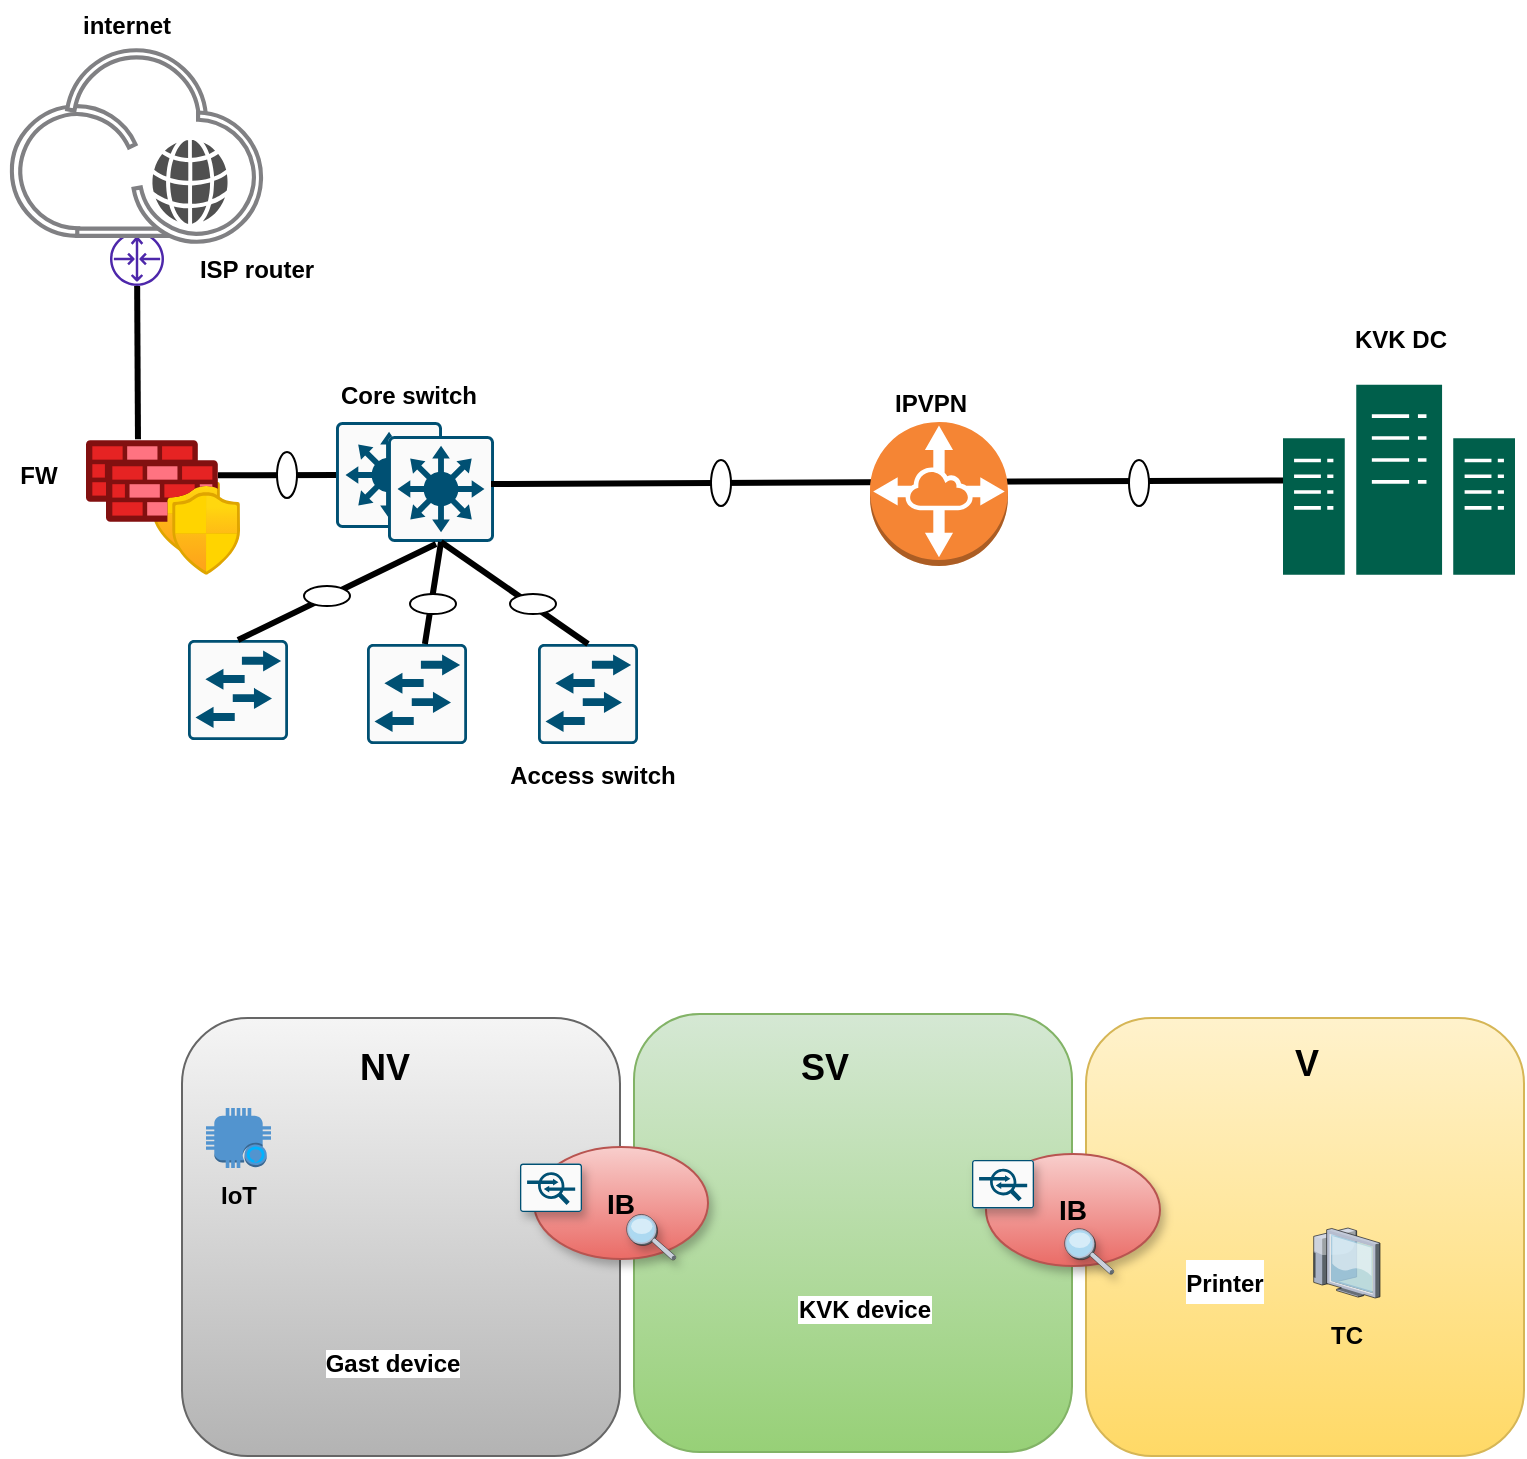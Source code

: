 <mxfile version="20.2.6" type="github">
  <diagram id="vSdHNL2ee3mHXXqhylAA" name="Pagina-1">
    <mxGraphModel dx="1185" dy="635" grid="0" gridSize="10" guides="1" tooltips="1" connect="1" arrows="1" fold="1" page="1" pageScale="1" pageWidth="1169" pageHeight="827" math="0" shadow="0">
      <root>
        <mxCell id="0" />
        <mxCell id="1" parent="0" />
        <mxCell id="oc_cEnde7iCadlcre4xy-1" value="" style="aspect=fixed;html=1;points=[];align=center;image;fontSize=12;image=img/lib/azure2/networking/Azure_Firewall_Manager.svg;" parent="1" vertex="1">
          <mxGeometry x="290" y="273" width="67" height="57.43" as="geometry" />
        </mxCell>
        <mxCell id="oc_cEnde7iCadlcre4xy-2" value="" style="whiteSpace=wrap;html=1;aspect=fixed;fillColor=#f5f5f5;strokeColor=#666666;gradientColor=#b3b3b3;rounded=1;glass=0;shadow=0;sketch=0;" parent="1" vertex="1">
          <mxGeometry x="338" y="562" width="219" height="219" as="geometry" />
        </mxCell>
        <mxCell id="oc_cEnde7iCadlcre4xy-3" value="" style="whiteSpace=wrap;html=1;aspect=fixed;fillColor=#d5e8d4;strokeColor=#82b366;rounded=1;gradientColor=#97d077;" parent="1" vertex="1">
          <mxGeometry x="564" y="560" width="219" height="219" as="geometry" />
        </mxCell>
        <mxCell id="oc_cEnde7iCadlcre4xy-4" value="" style="whiteSpace=wrap;html=1;aspect=fixed;fillColor=#fff2cc;strokeColor=#d6b656;gradientColor=#ffd966;rounded=1;" parent="1" vertex="1">
          <mxGeometry x="790" y="562" width="219" height="219" as="geometry" />
        </mxCell>
        <mxCell id="oc_cEnde7iCadlcre4xy-7" value="" style="endArrow=none;html=1;rounded=0;strokeWidth=3;exitX=0.388;exitY=-0.006;exitDx=0;exitDy=0;exitPerimeter=0;" parent="1" source="oc_cEnde7iCadlcre4xy-1" target="GjlSR99xRuoHpvjvioK_-4" edge="1">
          <mxGeometry width="50" height="50" relative="1" as="geometry">
            <mxPoint x="318" y="169" as="sourcePoint" />
            <mxPoint x="611" y="64.15" as="targetPoint" />
          </mxGeometry>
        </mxCell>
        <mxCell id="oc_cEnde7iCadlcre4xy-8" value="" style="endArrow=none;html=1;rounded=0;strokeWidth=3;entryX=0.985;entryY=0.307;entryDx=0;entryDy=0;entryPerimeter=0;startArrow=none;" parent="1" source="GjlSR99xRuoHpvjvioK_-5" target="oc_cEnde7iCadlcre4xy-1" edge="1">
          <mxGeometry width="50" height="50" relative="1" as="geometry">
            <mxPoint x="654.009" y="162.095" as="sourcePoint" />
            <mxPoint x="634" y="81" as="targetPoint" />
          </mxGeometry>
        </mxCell>
        <mxCell id="oc_cEnde7iCadlcre4xy-10" value="&lt;b&gt;Gast device&lt;/b&gt;" style="shape=image;html=1;verticalAlign=top;verticalLabelPosition=bottom;labelBackgroundColor=#ffffff;imageAspect=0;aspect=fixed;image=https://cdn4.iconfinder.com/data/icons/essentials-74/24/026_-_Wireless-128.png;rounded=1;shadow=0;glass=0;sketch=0;gradientColor=none;" parent="1" vertex="1">
          <mxGeometry x="427" y="690.21" width="31" height="31" as="geometry" />
        </mxCell>
        <mxCell id="oc_cEnde7iCadlcre4xy-12" value="&lt;font style=&quot;font-size: 18px;&quot;&gt;&lt;b&gt;NV&lt;/b&gt;&lt;/font&gt;" style="text;html=1;resizable=0;autosize=1;align=center;verticalAlign=middle;points=[];fillColor=none;strokeColor=none;rounded=0;shadow=0;glass=0;sketch=0;" parent="1" vertex="1">
          <mxGeometry x="417" y="570" width="43" height="34" as="geometry" />
        </mxCell>
        <mxCell id="oc_cEnde7iCadlcre4xy-13" value="&lt;font style=&quot;font-size: 18px;&quot;&gt;&lt;b&gt;SV&lt;/b&gt;&lt;/font&gt;" style="text;html=1;resizable=0;autosize=1;align=center;verticalAlign=middle;points=[];fillColor=none;strokeColor=none;rounded=0;shadow=0;glass=0;sketch=0;" parent="1" vertex="1">
          <mxGeometry x="638" y="570" width="42" height="34" as="geometry" />
        </mxCell>
        <mxCell id="oc_cEnde7iCadlcre4xy-14" value="&lt;font style=&quot;font-size: 18px;&quot;&gt;&lt;b&gt;V&lt;/b&gt;&lt;/font&gt;" style="text;html=1;resizable=0;autosize=1;align=center;verticalAlign=middle;points=[];fillColor=none;strokeColor=none;rounded=0;shadow=0;glass=0;sketch=0;" parent="1" vertex="1">
          <mxGeometry x="884.5" y="568" width="30" height="34" as="geometry" />
        </mxCell>
        <mxCell id="oc_cEnde7iCadlcre4xy-15" value="&lt;font style=&quot;font-size: 12px;&quot;&gt;&lt;b&gt;TC&lt;/b&gt;&lt;/font&gt;" style="verticalLabelPosition=bottom;sketch=0;aspect=fixed;html=1;verticalAlign=top;strokeColor=none;align=center;outlineConnect=0;shape=mxgraph.citrix.thin_client;rounded=1;shadow=0;glass=0;fontSize=18;gradientColor=none;" parent="1" vertex="1">
          <mxGeometry x="902" y="667" width="35" height="35" as="geometry" />
        </mxCell>
        <mxCell id="oc_cEnde7iCadlcre4xy-17" value="&lt;font style=&quot;font-size: 12px;&quot;&gt;&lt;b&gt;Printer&lt;/b&gt;&lt;/font&gt;" style="shape=image;html=1;verticalAlign=top;verticalLabelPosition=bottom;labelBackgroundColor=#ffffff;imageAspect=0;aspect=fixed;image=https://cdn4.iconfinder.com/data/icons/Primo_Icons/PNG/128x128/print.png;rounded=1;shadow=0;glass=0;sketch=0;fontSize=18;gradientColor=none;" parent="1" vertex="1">
          <mxGeometry x="837" y="633" width="43" height="43" as="geometry" />
        </mxCell>
        <mxCell id="oc_cEnde7iCadlcre4xy-18" value="&lt;b&gt;&lt;font style=&quot;font-size: 14px;&quot;&gt;IB&lt;/font&gt;&lt;/b&gt;" style="ellipse;whiteSpace=wrap;html=1;rounded=1;shadow=1;glass=0;sketch=0;fontSize=12;gradientColor=#ea6b66;fillColor=#f8cecc;strokeColor=#b85450;" parent="1" vertex="1">
          <mxGeometry x="514" y="626.5" width="87" height="56" as="geometry" />
        </mxCell>
        <mxCell id="oc_cEnde7iCadlcre4xy-20" value="&lt;b&gt;&lt;font style=&quot;font-size: 14px;&quot;&gt;IB&lt;/font&gt;&lt;/b&gt;" style="ellipse;whiteSpace=wrap;html=1;rounded=1;shadow=1;glass=0;sketch=0;fontSize=12;gradientColor=#ea6b66;fillColor=#f8cecc;strokeColor=#b85450;" parent="1" vertex="1">
          <mxGeometry x="740" y="630" width="87" height="56" as="geometry" />
        </mxCell>
        <mxCell id="oc_cEnde7iCadlcre4xy-21" value="" style="sketch=0;points=[[0.015,0.015,0],[0.985,0.015,0],[0.985,0.985,0],[0.015,0.985,0],[0.25,0,0],[0.5,0,0],[0.75,0,0],[1,0.25,0],[1,0.5,0],[1,0.75,0],[0.75,1,0],[0.5,1,0],[0.25,1,0],[0,0.75,0],[0,0.5,0],[0,0.25,0]];verticalLabelPosition=bottom;html=1;verticalAlign=top;aspect=fixed;align=center;pointerEvents=1;shape=mxgraph.cisco19.rect;prIcon=ips_ids;fillColor=#FAFAFA;strokeColor=#005073;rounded=1;shadow=1;glass=0;fontSize=14;" parent="1" vertex="1">
          <mxGeometry x="507" y="634.78" width="31" height="24.22" as="geometry" />
        </mxCell>
        <mxCell id="oc_cEnde7iCadlcre4xy-22" value="" style="sketch=0;points=[[0.015,0.015,0],[0.985,0.015,0],[0.985,0.985,0],[0.015,0.985,0],[0.25,0,0],[0.5,0,0],[0.75,0,0],[1,0.25,0],[1,0.5,0],[1,0.75,0],[0.75,1,0],[0.5,1,0],[0.25,1,0],[0,0.75,0],[0,0.5,0],[0,0.25,0]];verticalLabelPosition=bottom;html=1;verticalAlign=top;aspect=fixed;align=center;pointerEvents=1;shape=mxgraph.cisco19.rect;prIcon=ips_ids;fillColor=#FAFAFA;strokeColor=#005073;rounded=1;shadow=1;glass=0;fontSize=14;" parent="1" vertex="1">
          <mxGeometry x="733" y="633" width="31" height="24.22" as="geometry" />
        </mxCell>
        <mxCell id="oc_cEnde7iCadlcre4xy-26" value="" style="verticalLabelPosition=bottom;sketch=0;aspect=fixed;html=1;verticalAlign=top;strokeColor=none;align=center;outlineConnect=0;shape=mxgraph.citrix.inspection;rounded=1;shadow=1;glass=0;fontSize=14;gradientColor=none;" parent="1" vertex="1">
          <mxGeometry x="560" y="659.9" width="25" height="23.21" as="geometry" />
        </mxCell>
        <mxCell id="oc_cEnde7iCadlcre4xy-27" value="" style="shape=image;html=1;verticalAlign=top;verticalLabelPosition=bottom;labelBackgroundColor=#ffffff;imageAspect=0;aspect=fixed;image=https://cdn4.iconfinder.com/data/icons/core-ui-outlined/32/outlined_shield-128.png;rounded=1;shadow=1;glass=0;sketch=0;fontSize=14;gradientColor=none;" parent="1" vertex="1">
          <mxGeometry x="566" y="622.22" width="35" height="35" as="geometry" />
        </mxCell>
        <mxCell id="oc_cEnde7iCadlcre4xy-28" value="" style="shape=image;html=1;verticalAlign=top;verticalLabelPosition=bottom;labelBackgroundColor=#ffffff;imageAspect=0;aspect=fixed;image=https://cdn4.iconfinder.com/data/icons/core-ui-outlined/32/outlined_shield-128.png;rounded=1;shadow=1;glass=0;sketch=0;fontSize=14;gradientColor=none;" parent="1" vertex="1">
          <mxGeometry x="783" y="620" width="35" height="35" as="geometry" />
        </mxCell>
        <mxCell id="oc_cEnde7iCadlcre4xy-29" value="" style="verticalLabelPosition=bottom;sketch=0;aspect=fixed;html=1;verticalAlign=top;strokeColor=none;align=center;outlineConnect=0;shape=mxgraph.citrix.inspection;rounded=1;shadow=1;glass=0;fontSize=14;gradientColor=none;" parent="1" vertex="1">
          <mxGeometry x="779" y="667" width="25" height="23.21" as="geometry" />
        </mxCell>
        <mxCell id="GjlSR99xRuoHpvjvioK_-1" value="&lt;b&gt;IoT&lt;/b&gt;" style="outlineConnect=0;dashed=0;verticalLabelPosition=bottom;verticalAlign=top;align=center;html=1;shape=mxgraph.aws3.alexa_enabled_device;fillColor=#5294CF;gradientColor=none;" parent="1" vertex="1">
          <mxGeometry x="350" y="607" width="32.5" height="30" as="geometry" />
        </mxCell>
        <mxCell id="GjlSR99xRuoHpvjvioK_-2" value="&lt;b&gt;KVK device&lt;/b&gt;" style="shape=image;html=1;verticalAlign=top;verticalLabelPosition=bottom;labelBackgroundColor=#ffffff;imageAspect=0;aspect=fixed;image=https://cdn4.iconfinder.com/data/icons/essentials-72/24/026_-_Wireless-128.png" parent="1" vertex="1">
          <mxGeometry x="664" y="663.5" width="30.5" height="30.5" as="geometry" />
        </mxCell>
        <mxCell id="GjlSR99xRuoHpvjvioK_-4" value="" style="sketch=0;outlineConnect=0;fontColor=#232F3E;gradientColor=none;fillColor=#4D27AA;strokeColor=none;dashed=0;verticalLabelPosition=bottom;verticalAlign=top;align=center;html=1;fontSize=12;fontStyle=0;aspect=fixed;pointerEvents=1;shape=mxgraph.aws4.router;" parent="1" vertex="1">
          <mxGeometry x="302" y="169" width="27" height="27" as="geometry" />
        </mxCell>
        <mxCell id="GjlSR99xRuoHpvjvioK_-5" value="" style="sketch=0;points=[[0.015,0.015,0],[0.985,0.015,0],[0.985,0.985,0],[0.015,0.985,0],[0.25,0,0],[0.5,0,0],[0.75,0,0],[1,0.25,0],[1,0.5,0],[1,0.75,0],[0.75,1,0],[0.5,1,0],[0.25,1,0],[0,0.75,0],[0,0.5,0],[0,0.25,0]];verticalLabelPosition=bottom;html=1;verticalAlign=top;aspect=fixed;align=center;pointerEvents=1;shape=mxgraph.cisco19.rect;prIcon=l3_switch;fillColor=#FAFAFA;strokeColor=#005073;" parent="1" vertex="1">
          <mxGeometry x="415" y="264" width="53" height="53" as="geometry" />
        </mxCell>
        <mxCell id="GjlSR99xRuoHpvjvioK_-6" value="" style="sketch=0;points=[[0.015,0.015,0],[0.985,0.015,0],[0.985,0.985,0],[0.015,0.985,0],[0.25,0,0],[0.5,0,0],[0.75,0,0],[1,0.25,0],[1,0.5,0],[1,0.75,0],[0.75,1,0],[0.5,1,0],[0.25,1,0],[0,0.75,0],[0,0.5,0],[0,0.25,0]];verticalLabelPosition=bottom;html=1;verticalAlign=top;aspect=fixed;align=center;pointerEvents=1;shape=mxgraph.cisco19.rect;prIcon=l3_switch;fillColor=#FAFAFA;strokeColor=#005073;" parent="1" vertex="1">
          <mxGeometry x="441" y="271" width="53" height="53" as="geometry" />
        </mxCell>
        <mxCell id="GjlSR99xRuoHpvjvioK_-7" value="" style="sketch=0;points=[[0.015,0.015,0],[0.985,0.015,0],[0.985,0.985,0],[0.015,0.985,0],[0.25,0,0],[0.5,0,0],[0.75,0,0],[1,0.25,0],[1,0.5,0],[1,0.75,0],[0.75,1,0],[0.5,1,0],[0.25,1,0],[0,0.75,0],[0,0.5,0],[0,0.25,0]];verticalLabelPosition=bottom;html=1;verticalAlign=top;aspect=fixed;align=center;pointerEvents=1;shape=mxgraph.cisco19.rect;prIcon=l2_switch;fillColor=#FAFAFA;strokeColor=#005073;" parent="1" vertex="1">
          <mxGeometry x="341" y="373" width="50" height="50" as="geometry" />
        </mxCell>
        <mxCell id="GjlSR99xRuoHpvjvioK_-8" value="" style="sketch=0;points=[[0.015,0.015,0],[0.985,0.015,0],[0.985,0.985,0],[0.015,0.985,0],[0.25,0,0],[0.5,0,0],[0.75,0,0],[1,0.25,0],[1,0.5,0],[1,0.75,0],[0.75,1,0],[0.5,1,0],[0.25,1,0],[0,0.75,0],[0,0.5,0],[0,0.25,0]];verticalLabelPosition=bottom;html=1;verticalAlign=top;aspect=fixed;align=center;pointerEvents=1;shape=mxgraph.cisco19.rect;prIcon=l2_switch;fillColor=#FAFAFA;strokeColor=#005073;" parent="1" vertex="1">
          <mxGeometry x="430.5" y="375" width="50" height="50" as="geometry" />
        </mxCell>
        <mxCell id="GjlSR99xRuoHpvjvioK_-9" value="" style="sketch=0;points=[[0.015,0.015,0],[0.985,0.015,0],[0.985,0.985,0],[0.015,0.985,0],[0.25,0,0],[0.5,0,0],[0.75,0,0],[1,0.25,0],[1,0.5,0],[1,0.75,0],[0.75,1,0],[0.5,1,0],[0.25,1,0],[0,0.75,0],[0,0.5,0],[0,0.25,0]];verticalLabelPosition=bottom;html=1;verticalAlign=top;aspect=fixed;align=center;pointerEvents=1;shape=mxgraph.cisco19.rect;prIcon=l2_switch;fillColor=#FAFAFA;strokeColor=#005073;" parent="1" vertex="1">
          <mxGeometry x="516" y="375" width="50" height="50" as="geometry" />
        </mxCell>
        <mxCell id="GjlSR99xRuoHpvjvioK_-10" value="" style="endArrow=none;html=1;rounded=0;strokeWidth=3;entryX=0.5;entryY=1;entryDx=0;entryDy=0;entryPerimeter=0;" parent="1" source="GjlSR99xRuoHpvjvioK_-8" target="GjlSR99xRuoHpvjvioK_-6" edge="1">
          <mxGeometry width="50" height="50" relative="1" as="geometry">
            <mxPoint x="376" y="383" as="sourcePoint" />
            <mxPoint x="477.5" y="334" as="targetPoint" />
          </mxGeometry>
        </mxCell>
        <mxCell id="GjlSR99xRuoHpvjvioK_-11" value="" style="endArrow=none;html=1;rounded=0;strokeWidth=3;entryX=0.5;entryY=1;entryDx=0;entryDy=0;entryPerimeter=0;exitX=0.5;exitY=0;exitDx=0;exitDy=0;exitPerimeter=0;" parent="1" source="GjlSR99xRuoHpvjvioK_-9" target="GjlSR99xRuoHpvjvioK_-6" edge="1">
          <mxGeometry width="50" height="50" relative="1" as="geometry">
            <mxPoint x="469.447" y="385" as="sourcePoint" />
            <mxPoint x="477.5" y="334" as="targetPoint" />
          </mxGeometry>
        </mxCell>
        <mxCell id="GjlSR99xRuoHpvjvioK_-12" value="" style="ellipse;whiteSpace=wrap;html=1;rotation=90;" parent="1" vertex="1">
          <mxGeometry x="379" y="285.5" width="23" height="10" as="geometry" />
        </mxCell>
        <mxCell id="GjlSR99xRuoHpvjvioK_-17" value="" style="ellipse;whiteSpace=wrap;html=1;rotation=0;" parent="1" vertex="1">
          <mxGeometry x="452" y="350" width="23" height="10" as="geometry" />
        </mxCell>
        <mxCell id="GjlSR99xRuoHpvjvioK_-18" value="" style="ellipse;whiteSpace=wrap;html=1;rotation=0;" parent="1" vertex="1">
          <mxGeometry x="502" y="350" width="23" height="10" as="geometry" />
        </mxCell>
        <mxCell id="GjlSR99xRuoHpvjvioK_-19" value="" style="endArrow=none;html=1;rounded=0;strokeWidth=3;exitX=0.5;exitY=0;exitDx=0;exitDy=0;entryX=0.453;entryY=1.019;entryDx=0;entryDy=0;entryPerimeter=0;exitPerimeter=0;" parent="1" source="GjlSR99xRuoHpvjvioK_-7" target="GjlSR99xRuoHpvjvioK_-6" edge="1">
          <mxGeometry width="50" height="50" relative="1" as="geometry">
            <mxPoint x="366" y="373" as="sourcePoint" />
            <mxPoint x="467.5" y="324" as="targetPoint" />
          </mxGeometry>
        </mxCell>
        <mxCell id="GjlSR99xRuoHpvjvioK_-16" value="" style="ellipse;whiteSpace=wrap;html=1;rotation=0;" parent="1" vertex="1">
          <mxGeometry x="399" y="346" width="23" height="10" as="geometry" />
        </mxCell>
        <mxCell id="GjlSR99xRuoHpvjvioK_-21" value="&lt;b&gt;FW&lt;/b&gt;" style="text;html=1;resizable=0;autosize=1;align=center;verticalAlign=middle;points=[];fillColor=none;strokeColor=none;rounded=0;" parent="1" vertex="1">
          <mxGeometry x="247" y="277.5" width="37" height="26" as="geometry" />
        </mxCell>
        <mxCell id="GjlSR99xRuoHpvjvioK_-22" value="&lt;b&gt;Core switch&lt;/b&gt;" style="text;html=1;resizable=0;autosize=1;align=center;verticalAlign=middle;points=[];fillColor=none;strokeColor=none;rounded=0;" parent="1" vertex="1">
          <mxGeometry x="408" y="238" width="86" height="26" as="geometry" />
        </mxCell>
        <mxCell id="GjlSR99xRuoHpvjvioK_-23" value="&lt;b&gt;internet&lt;/b&gt;" style="text;html=1;resizable=0;autosize=1;align=center;verticalAlign=middle;points=[];fillColor=none;strokeColor=none;rounded=0;" parent="1" vertex="1">
          <mxGeometry x="279" y="53" width="62" height="26" as="geometry" />
        </mxCell>
        <mxCell id="GjlSR99xRuoHpvjvioK_-24" value="&lt;b&gt;Access switch&lt;/b&gt;" style="text;html=1;resizable=0;autosize=1;align=center;verticalAlign=middle;points=[];fillColor=none;strokeColor=none;rounded=0;" parent="1" vertex="1">
          <mxGeometry x="492" y="428" width="101" height="26" as="geometry" />
        </mxCell>
        <mxCell id="GjlSR99xRuoHpvjvioK_-25" value="" style="aspect=fixed;html=1;points=[];align=center;image;fontSize=12;image=img/lib/azure2/networking/Azure_Firewall_Manager.svg;" parent="1" vertex="1">
          <mxGeometry x="300" y="283" width="67" height="57.43" as="geometry" />
        </mxCell>
        <mxCell id="GjlSR99xRuoHpvjvioK_-26" value="" style="endArrow=none;html=1;rounded=0;strokeWidth=3;entryX=0.5;entryY=1;entryDx=0;entryDy=0;entryPerimeter=0;" parent="1" source="GjlSR99xRuoHpvjvioK_-30" edge="1">
          <mxGeometry width="50" height="50" relative="1" as="geometry">
            <mxPoint x="650" y="293" as="sourcePoint" />
            <mxPoint x="492.5" y="295.0" as="targetPoint" />
          </mxGeometry>
        </mxCell>
        <mxCell id="GjlSR99xRuoHpvjvioK_-30" value="" style="sketch=0;pointerEvents=1;shadow=0;dashed=0;html=1;strokeColor=none;fillColor=#005F4B;labelPosition=center;verticalLabelPosition=bottom;verticalAlign=top;align=center;outlineConnect=0;shape=mxgraph.veeam2.datacenter;" parent="1" vertex="1">
          <mxGeometry x="888.5" y="245.43" width="116" height="95" as="geometry" />
        </mxCell>
        <mxCell id="GjlSR99xRuoHpvjvioK_-31" value="&lt;b&gt;IPVPN&lt;/b&gt;" style="text;html=1;resizable=0;autosize=1;align=center;verticalAlign=middle;points=[];fillColor=none;strokeColor=none;rounded=0;" parent="1" vertex="1">
          <mxGeometry x="685" y="242" width="54" height="26" as="geometry" />
        </mxCell>
        <mxCell id="GjlSR99xRuoHpvjvioK_-32" value="&lt;b&gt;KVK DC&lt;/b&gt;" style="text;html=1;resizable=0;autosize=1;align=center;verticalAlign=middle;points=[];fillColor=none;strokeColor=none;rounded=0;" parent="1" vertex="1">
          <mxGeometry x="914.5" y="210" width="64" height="26" as="geometry" />
        </mxCell>
        <mxCell id="GjlSR99xRuoHpvjvioK_-33" value="" style="outlineConnect=0;dashed=0;verticalLabelPosition=bottom;verticalAlign=top;align=center;html=1;shape=mxgraph.aws3.vpc_peering;fillColor=#F58534;gradientColor=none;" parent="1" vertex="1">
          <mxGeometry x="682" y="264" width="69" height="72" as="geometry" />
        </mxCell>
        <mxCell id="GjlSR99xRuoHpvjvioK_-34" value="" style="ellipse;whiteSpace=wrap;html=1;rotation=90;" parent="1" vertex="1">
          <mxGeometry x="596" y="289.5" width="23" height="10" as="geometry" />
        </mxCell>
        <mxCell id="GjlSR99xRuoHpvjvioK_-35" value="" style="ellipse;whiteSpace=wrap;html=1;rotation=90;" parent="1" vertex="1">
          <mxGeometry x="805" y="289.5" width="23" height="10" as="geometry" />
        </mxCell>
        <mxCell id="IRziLVPFbABpiJZrDR8M-4" value="" style="aspect=fixed;perimeter=ellipsePerimeter;html=1;align=center;shadow=0;dashed=0;fontColor=#4277BB;labelBackgroundColor=#ffffff;fontSize=12;spacingTop=3;image;image=img/lib/ibm/miscellaneous/iot_cloud.svg;" vertex="1" parent="1">
          <mxGeometry x="251.73" y="77" width="127.27" height="98" as="geometry" />
        </mxCell>
        <mxCell id="IRziLVPFbABpiJZrDR8M-6" value="" style="sketch=0;pointerEvents=1;shadow=0;dashed=0;html=1;strokeColor=none;fillColor=#505050;labelPosition=center;verticalLabelPosition=bottom;verticalAlign=top;outlineConnect=0;align=center;shape=mxgraph.office.concepts.globe_internet;" vertex="1" parent="1">
          <mxGeometry x="323" y="123" width="38" height="42" as="geometry" />
        </mxCell>
        <mxCell id="IRziLVPFbABpiJZrDR8M-7" value="&lt;b&gt;ISP router&lt;/b&gt;" style="text;html=1;resizable=0;autosize=1;align=center;verticalAlign=middle;points=[];fillColor=none;strokeColor=none;rounded=0;" vertex="1" parent="1">
          <mxGeometry x="337" y="175" width="75" height="26" as="geometry" />
        </mxCell>
      </root>
    </mxGraphModel>
  </diagram>
</mxfile>
